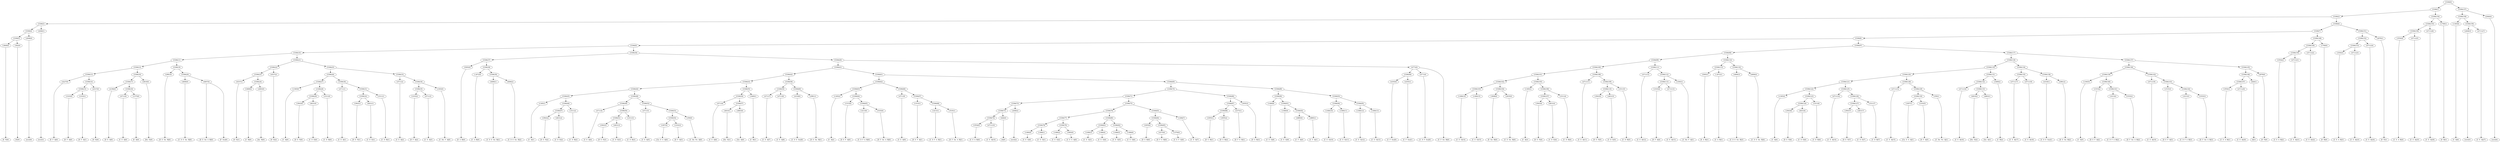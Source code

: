 digraph sample{
"L3849(0)"->"[E  F](0)"
"L562(0)"->"[E](0)"
"L5306(5)"->"L3849(0)"
"L5306(5)"->"L562(0)"
"L2646(0)"->"[rest](0)"
"L5306(4)"->"L5306(5)"
"L5306(4)"->"L2646(0)"
"L2646(1)"->"[rest](1)"
"L5306(3)"->"L5306(4)"
"L5306(3)"->"L2646(1)"
"L4227(0)"->"[E  F  A](0)"
"L3103(0)"->"[D  F  A](0)"
"L3103(1)"->"[D  F  A](1)"
"L5306(15)"->"L3103(0)"
"L5306(15)"->"L3103(1)"
"L4537(0)"->"[D  E](0)"
"L5306(14)"->"L5306(15)"
"L5306(14)"->"L4537(0)"
"L5306(13)"->"L4227(0)"
"L5306(13)"->"L5306(14)"
"L4196(0)"->"[D  E  A](0)"
"L4711(0)"->"[C  E  A](0)"
"L1375(0)"->"[E  A](0)"
"L5306(18)"->"L4711(0)"
"L5306(18)"->"L1375(0)"
"L5306(17)"->"L4196(0)"
"L5306(17)"->"L5306(18)"
"L4810(0)"->"[Dis  E](0)"
"L5306(16)"->"L5306(17)"
"L5306(16)"->"L4810(0)"
"L5306(12)"->"L5306(13)"
"L5306(12)"->"L5306(16)"
"L2981(0)"->"[D  E  Gis  B](0)"
"L4606(0)"->"[C  D  E  Gis  B](0)"
"L4607(0)"->"[D  E  Gis  A  B](0)"
"L4607(0)"->"[F  Gis](0)"
"L5306(20)"->"L4606(0)"
"L5306(20)"->"L4607(0)"
"L5306(19)"->"L2981(0)"
"L5306(19)"->"L5306(20)"
"L5306(11)"->"L5306(12)"
"L5306(11)"->"L5306(19)"
"L4537(1)"->"[D  E](1)"
"L3469(0)"->"[C  B](0)"
"L4083(0)"->"[Ais  B](0)"
"L5306(24)"->"L3469(0)"
"L5306(24)"->"L4083(0)"
"L5306(23)"->"L4537(1)"
"L5306(23)"->"L5306(24)"
"L4537(2)"->"[D  E](2)"
"L5306(22)"->"L5306(23)"
"L5306(22)"->"L4537(2)"
"L1365(0)"->"[C  A](0)"
"L3943(0)"->"[D  E  F](0)"
"L4631(0)"->"[C  D  E](0)"
"L5306(29)"->"L3943(0)"
"L5306(29)"->"L4631(0)"
"L3311(0)"->"[C  D  B](0)"
"L5306(28)"->"L5306(29)"
"L5306(28)"->"L3311(0)"
"L5306(27)"->"L1365(0)"
"L5306(27)"->"L5306(28)"
"L4711(1)"->"[C  E  A](1)"
"L3943(1)"->"[D  E  F](1)"
"L4631(1)"->"[C  D  E](1)"
"L5306(32)"->"L3943(1)"
"L5306(32)"->"L4631(1)"
"L3311(1)"->"[C  D  B](1)"
"L5306(31)"->"L5306(32)"
"L5306(31)"->"L3311(1)"
"L5306(30)"->"L4711(1)"
"L5306(30)"->"L5306(31)"
"L5306(26)"->"L5306(27)"
"L5306(26)"->"L5306(30)"
"L4711(2)"->"[C  E  A](2)"
"L3103(2)"->"[D  F  A](2)"
"L4711(3)"->"[C  E  A](3)"
"L5306(35)"->"L3103(2)"
"L5306(35)"->"L4711(3)"
"L3393(0)"->"[C  Dis  F  A](0)"
"L5306(34)"->"L5306(35)"
"L5306(34)"->"L3393(0)"
"L5306(33)"->"L4711(2)"
"L5306(33)"->"L5306(34)"
"L5306(25)"->"L5306(26)"
"L5306(25)"->"L5306(33)"
"L5306(21)"->"L5306(22)"
"L5306(21)"->"L5306(25)"
"L5306(10)"->"L5306(11)"
"L5306(10)"->"L5306(21)"
"L5093(0)"->"[E  A  B](0)"
"L-2072(0)"->"[C  A  B](0)"
"L4606(1)"->"[C  D  E  Gis  B](1)"
"L4606(2)"->"[C  D  E  Gis  B](2)"
"L5306(39)"->"L4606(1)"
"L5306(39)"->"L4606(2)"
"L5306(38)"->"L-2072(0)"
"L5306(38)"->"L5306(39)"
"L5306(37)"->"L5093(0)"
"L5306(37)"->"L5306(38)"
"L1365(1)"->"[C  A](1)"
"L3943(2)"->"[D  E  F](2)"
"L4631(2)"->"[C  D  E](2)"
"L5306(47)"->"L3943(2)"
"L5306(47)"->"L4631(2)"
"L3311(2)"->"[C  D  B](2)"
"L5306(46)"->"L5306(47)"
"L5306(46)"->"L3311(2)"
"L5306(45)"->"L1365(1)"
"L5306(45)"->"L5306(46)"
"L4711(4)"->"[C  E  A](4)"
"L3943(3)"->"[D  E  F](3)"
"L4631(3)"->"[C  D  E](3)"
"L5306(51)"->"L3943(3)"
"L5306(51)"->"L4631(3)"
"L3311(3)"->"[C  D  B](3)"
"L5306(50)"->"L5306(51)"
"L5306(50)"->"L3311(3)"
"L5306(49)"->"L4711(4)"
"L5306(49)"->"L5306(50)"
"L4711(5)"->"[C  E  A](5)"
"L1857(0)"->"[Cis  E  G  A](0)"
"L3103(3)"->"[D  F  A](3)"
"L5306(54)"->"L1857(0)"
"L5306(54)"->"L3103(3)"
"L359(0)"->"[C  Dis  Fis  A](0)"
"L5306(53)"->"L5306(54)"
"L5306(53)"->"L359(0)"
"L5306(52)"->"L4711(5)"
"L5306(52)"->"L5306(53)"
"L5306(48)"->"L5306(49)"
"L5306(48)"->"L5306(52)"
"L5306(44)"->"L5306(45)"
"L5306(44)"->"L5306(48)"
"L4711(6)"->"[C  E  A](6)"
"L4810(1)"->"[Dis  E](1)"
"L4863(0)"->"[Gis  A](0)"
"L5306(57)"->"L4810(1)"
"L5306(57)"->"L4863(0)"
"L5306(56)"->"L4711(6)"
"L5306(56)"->"L5306(57)"
"L3469(1)"->"[C  B](1)"
"L5306(55)"->"L5306(56)"
"L5306(55)"->"L3469(1)"
"L5306(43)"->"L5306(44)"
"L5306(43)"->"L5306(55)"
"L4711(7)"->"[C  E  A](7)"
"L4711(8)"->"[C  E  A](8)"
"L5306(59)"->"L4711(7)"
"L5306(59)"->"L4711(8)"
"L4318(0)"->"[C  D  E  Gis](0)"
"L2981(1)"->"[D  E  Gis  B](1)"
"L5306(60)"->"L4318(0)"
"L5306(60)"->"L2981(1)"
"L5306(58)"->"L5306(59)"
"L5306(58)"->"L5306(60)"
"L5306(42)"->"L5306(43)"
"L5306(42)"->"L5306(58)"
"L1365(2)"->"[C  A](2)"
"L1515(0)"->"[D  E  F  A](0)"
"L3213(0)"->"[C  D  F  A  B](0)"
"L3535(0)"->"[D  F  Gis  A  B](0)"
"L5306(65)"->"L3213(0)"
"L5306(65)"->"L3535(0)"
"L5306(64)"->"L1515(0)"
"L5306(64)"->"L5306(65)"
"L5306(63)"->"L1365(2)"
"L5306(63)"->"L5306(64)"
"L4711(9)"->"[C  E  A](9)"
"L1515(1)"->"[D  E  F  A](1)"
"L3213(1)"->"[C  D  F  A  B](1)"
"L3535(1)"->"[D  F  Gis  A  B](1)"
"L5306(68)"->"L3213(1)"
"L5306(68)"->"L3535(1)"
"L5306(67)"->"L1515(1)"
"L5306(67)"->"L5306(68)"
"L5306(66)"->"L4711(9)"
"L5306(66)"->"L5306(67)"
"L5306(62)"->"L5306(63)"
"L5306(62)"->"L5306(66)"
"L3554(0)"->"[C  E  A  B](0)"
"L4711(10)"->"[C  E  A](10)"
"L5306(74)"->"L3554(0)"
"L5306(74)"->"L4711(10)"
"L826(0)"->"[A](0)"
"L5306(73)"->"L5306(74)"
"L5306(73)"->"L826(0)"
"L2646(2)"->"[rest](2)"
"L5306(72)"->"L5306(73)"
"L5306(72)"->"L2646(2)"
"L1484(0)"->"[C  E  G](0)"
"L1484(1)"->"[C  E  G](1)"
"L5306(78)"->"L1484(0)"
"L5306(78)"->"L1484(1)"
"L1484(2)"->"[C  E  G](2)"
"L3083(0)"->"[C  E  G  A](0)"
"L5306(79)"->"L1484(2)"
"L5306(79)"->"L3083(0)"
"L5306(77)"->"L5306(78)"
"L5306(77)"->"L5306(79)"
"L1484(3)"->"[C  E  G](3)"
"L1484(4)"->"[C  E  G](4)"
"L5306(81)"->"L1484(3)"
"L5306(81)"->"L1484(4)"
"L1484(5)"->"[C  E  G](5)"
"L1484(6)"->"[C  E  G](6)"
"L5306(82)"->"L1484(5)"
"L5306(82)"->"L1484(6)"
"L5306(80)"->"L5306(81)"
"L5306(80)"->"L5306(82)"
"L5306(76)"->"L5306(77)"
"L5306(76)"->"L5306(80)"
"L3055(0)"->"[D  G  B](0)"
"L4375(0)"->"[D  F  G  B](0)"
"L1576(0)"->"[C  E  F  G](0)"
"L5306(85)"->"L4375(0)"
"L5306(85)"->"L1576(0)"
"L5306(84)"->"L3055(0)"
"L5306(84)"->"L5306(85)"
"L1484(7)"->"[C  E  G](7)"
"L5306(83)"->"L5306(84)"
"L5306(83)"->"L1484(7)"
"L5306(75)"->"L5306(76)"
"L5306(75)"->"L5306(83)"
"L5306(71)"->"L5306(72)"
"L5306(71)"->"L5306(75)"
"L3055(1)"->"[D  G  B](1)"
"L3055(2)"->"[D  G  B](2)"
"L5306(88)"->"L3055(1)"
"L5306(88)"->"L3055(2)"
"L4375(1)"->"[D  F  G  B](1)"
"L5306(87)"->"L5306(88)"
"L5306(87)"->"L4375(1)"
"L3055(3)"->"[D  G  B](3)"
"L5306(86)"->"L5306(87)"
"L5306(86)"->"L3055(3)"
"L5306(70)"->"L5306(71)"
"L5306(70)"->"L5306(86)"
"L1484(8)"->"[C  E  G](8)"
"L1484(9)"->"[C  E  G](9)"
"L4885(0)"->"[C  F  A](0)"
"L4885(1)"->"[C  F  A](1)"
"L5306(92)"->"L4885(0)"
"L5306(92)"->"L4885(1)"
"L5306(91)"->"L1484(9)"
"L5306(91)"->"L5306(92)"
"L5306(90)"->"L1484(8)"
"L5306(90)"->"L5306(91)"
"L1484(10)"->"[C  E  G](10)"
"L1484(11)"->"[C  E  G](11)"
"L5306(94)"->"L1484(10)"
"L5306(94)"->"L1484(11)"
"L1484(12)"->"[C  E  G](12)"
"L1484(13)"->"[C  E  G](13)"
"L5306(95)"->"L1484(12)"
"L5306(95)"->"L1484(13)"
"L5306(93)"->"L5306(94)"
"L5306(93)"->"L5306(95)"
"L5306(89)"->"L5306(90)"
"L5306(89)"->"L5306(93)"
"L5306(69)"->"L5306(70)"
"L5306(69)"->"L5306(89)"
"L5306(61)"->"L5306(62)"
"L5306(61)"->"L5306(69)"
"L5306(41)"->"L5306(42)"
"L5306(41)"->"L5306(61)"
"L4355(0)"->"[C  F  Gis](0)"
"L4355(1)"->"[C  F  Gis](1)"
"L5306(96)"->"L4355(0)"
"L5306(96)"->"L4355(1)"
"L4771(0)"->"[C  D  F  Gis](0)"
"L4773(0)"->"[C  F  Gis  B](0)"
"L4773(0)"->"L5306(96)"
"L4773(0)"->"L4771(0)"
"L5306(40)"->"L5306(41)"
"L5306(40)"->"L4773(0)"
"L5306(36)"->"L5306(37)"
"L5306(36)"->"L5306(40)"
"L5306(9)"->"L5306(10)"
"L5306(9)"->"L5306(36)"
"L1484(14)"->"[C  E  G](14)"
"L1484(15)"->"[C  E  G](15)"
"L5306(103)"->"L1484(14)"
"L5306(103)"->"L1484(15)"
"L3608(0)"->"[E  Gis  B](0)"
"L2835(0)"->"[C  E  Gis  B](0)"
"L5306(104)"->"L3608(0)"
"L5306(104)"->"L2835(0)"
"L5306(102)"->"L5306(103)"
"L5306(102)"->"L5306(104)"
"L1365(3)"->"[C  A](3)"
"L3943(4)"->"[D  E  F](4)"
"L4631(4)"->"[C  D  E](4)"
"L5306(107)"->"L3943(4)"
"L5306(107)"->"L4631(4)"
"L3311(4)"->"[C  D  B](4)"
"L5306(106)"->"L5306(107)"
"L5306(106)"->"L3311(4)"
"L5306(105)"->"L1365(3)"
"L5306(105)"->"L5306(106)"
"L5306(101)"->"L5306(102)"
"L5306(101)"->"L5306(105)"
"L4711(11)"->"[C  E  A](11)"
"L3943(5)"->"[D  E  F](5)"
"L4631(5)"->"[C  D  E](5)"
"L5306(110)"->"L3943(5)"
"L5306(110)"->"L4631(5)"
"L3311(5)"->"[C  D  B](5)"
"L5306(109)"->"L5306(110)"
"L5306(109)"->"L3311(5)"
"L5306(108)"->"L4711(11)"
"L5306(108)"->"L5306(109)"
"L5306(100)"->"L5306(101)"
"L5306(100)"->"L5306(108)"
"L4711(12)"->"[C  E  A](12)"
"L3103(4)"->"[D  F  A](4)"
"L4711(13)"->"[C  E  A](13)"
"L5306(113)"->"L3103(4)"
"L5306(113)"->"L4711(13)"
"L3393(1)"->"[C  Dis  F  A](1)"
"L5306(112)"->"L5306(113)"
"L5306(112)"->"L3393(1)"
"L5306(111)"->"L4711(12)"
"L5306(111)"->"L5306(112)"
"L5306(99)"->"L5306(100)"
"L5306(99)"->"L5306(111)"
"L5093(1)"->"[E  A  B](1)"
"L-2072(1)"->"[C  A  B](1)"
"L5306(115)"->"L5093(1)"
"L5306(115)"->"L-2072(1)"
"L4606(3)"->"[C  D  E  Gis  B](3)"
"L4606(4)"->"[C  D  E  Gis  B](4)"
"L5306(116)"->"L4606(3)"
"L5306(116)"->"L4606(4)"
"L5306(114)"->"L5306(115)"
"L5306(114)"->"L5306(116)"
"L5306(98)"->"L5306(99)"
"L5306(98)"->"L5306(114)"
"L1365(4)"->"[C  A](4)"
"L3943(6)"->"[D  E  F](6)"
"L4631(6)"->"[C  D  E](6)"
"L5306(124)"->"L3943(6)"
"L5306(124)"->"L4631(6)"
"L3311(6)"->"[C  D  B](6)"
"L5306(123)"->"L5306(124)"
"L5306(123)"->"L3311(6)"
"L5306(122)"->"L1365(4)"
"L5306(122)"->"L5306(123)"
"L4711(14)"->"[C  E  A](14)"
"L3943(7)"->"[D  E  F](7)"
"L4631(7)"->"[C  D  E](7)"
"L5306(127)"->"L3943(7)"
"L5306(127)"->"L4631(7)"
"L3311(7)"->"[C  D  B](7)"
"L5306(126)"->"L5306(127)"
"L5306(126)"->"L3311(7)"
"L5306(125)"->"L4711(14)"
"L5306(125)"->"L5306(126)"
"L5306(121)"->"L5306(122)"
"L5306(121)"->"L5306(125)"
"L4711(15)"->"[C  E  A](15)"
"L1857(1)"->"[Cis  E  G  A](1)"
"L3103(5)"->"[D  F  A](5)"
"L5306(130)"->"L1857(1)"
"L5306(130)"->"L3103(5)"
"L359(1)"->"[C  Dis  Fis  A](1)"
"L5306(129)"->"L5306(130)"
"L5306(129)"->"L359(1)"
"L5306(128)"->"L4711(15)"
"L5306(128)"->"L5306(129)"
"L5306(120)"->"L5306(121)"
"L5306(120)"->"L5306(128)"
"L4711(16)"->"[C  E  A](16)"
"L4810(2)"->"[Dis  E](2)"
"L4863(1)"->"[Gis  A](1)"
"L5306(133)"->"L4810(2)"
"L5306(133)"->"L4863(1)"
"L5306(132)"->"L4711(16)"
"L5306(132)"->"L5306(133)"
"L3469(2)"->"[C  B](2)"
"L5306(131)"->"L5306(132)"
"L5306(131)"->"L3469(2)"
"L5306(119)"->"L5306(120)"
"L5306(119)"->"L5306(131)"
"L4711(17)"->"[C  E  A](17)"
"L4711(18)"->"[C  E  A](18)"
"L5306(135)"->"L4711(17)"
"L5306(135)"->"L4711(18)"
"L4318(1)"->"[C  D  E  Gis](1)"
"L2981(2)"->"[D  E  Gis  B](2)"
"L5306(136)"->"L4318(1)"
"L5306(136)"->"L2981(2)"
"L5306(134)"->"L5306(135)"
"L5306(134)"->"L5306(136)"
"L5306(118)"->"L5306(119)"
"L5306(118)"->"L5306(134)"
"L1365(5)"->"[C  A](5)"
"L1515(2)"->"[D  E  F  A](2)"
"L3213(2)"->"[C  D  F  A  B](2)"
"L3535(2)"->"[D  F  Gis  A  B](2)"
"L5306(141)"->"L3213(2)"
"L5306(141)"->"L3535(2)"
"L5306(140)"->"L1515(2)"
"L5306(140)"->"L5306(141)"
"L5306(139)"->"L1365(5)"
"L5306(139)"->"L5306(140)"
"L4711(19)"->"[C  E  A](19)"
"L1515(3)"->"[D  E  F  A](3)"
"L3213(3)"->"[C  D  F  A  B](3)"
"L3535(3)"->"[D  F  Gis  A  B](3)"
"L5306(144)"->"L3213(3)"
"L5306(144)"->"L3535(3)"
"L5306(143)"->"L1515(3)"
"L5306(143)"->"L5306(144)"
"L5306(142)"->"L4711(19)"
"L5306(142)"->"L5306(143)"
"L5306(138)"->"L5306(139)"
"L5306(138)"->"L5306(142)"
"L3554(1)"->"[C  E  A  B](1)"
"L4711(20)"->"[C  E  A](20)"
"L5306(147)"->"L3554(1)"
"L5306(147)"->"L4711(20)"
"L826(1)"->"[A](1)"
"L5306(146)"->"L5306(147)"
"L5306(146)"->"L826(1)"
"L2878(0)"->"[D  F](0)"
"L5306(145)"->"L5306(146)"
"L5306(145)"->"L2878(0)"
"L5306(137)"->"L5306(138)"
"L5306(137)"->"L5306(145)"
"L5306(117)"->"L5306(118)"
"L5306(117)"->"L5306(137)"
"L5306(97)"->"L5306(98)"
"L5306(97)"->"L5306(117)"
"L5306(8)"->"L5306(9)"
"L5306(8)"->"L5306(97)"
"L3554(2)"->"[C  E  A  B](2)"
"L4711(21)"->"[C  E  A](21)"
"L5306(150)"->"L3554(2)"
"L5306(150)"->"L4711(21)"
"L4711(22)"->"[C  E  A](22)"
"L5306(149)"->"L5306(150)"
"L5306(149)"->"L4711(22)"
"L1769(0)"->"[D  B](0)"
"L5306(148)"->"L5306(149)"
"L5306(148)"->"L1769(0)"
"L5306(7)"->"L5306(8)"
"L5306(7)"->"L5306(148)"
"L3554(3)"->"[C  E  A  B](3)"
"L4711(23)"->"[C  E  A](23)"
"L5306(153)"->"L3554(3)"
"L5306(153)"->"L4711(23)"
"L4711(24)"->"[C  E  A](24)"
"L5306(152)"->"L5306(153)"
"L5306(152)"->"L4711(24)"
"L2878(1)"->"[D  F](1)"
"L5306(151)"->"L5306(152)"
"L5306(151)"->"L2878(1)"
"L5306(6)"->"L5306(7)"
"L5306(6)"->"L5306(151)"
"L5306(2)"->"L5306(3)"
"L5306(2)"->"L5306(6)"
"L3554(4)"->"[C  E  A  B](4)"
"L4711(25)"->"[C  E  A](25)"
"L5306(156)"->"L3554(4)"
"L5306(156)"->"L4711(25)"
"L4711(26)"->"[C  E  A](26)"
"L5306(155)"->"L5306(156)"
"L5306(155)"->"L4711(26)"
"L1769(1)"->"[D  B](1)"
"L5306(154)"->"L5306(155)"
"L5306(154)"->"L1769(1)"
"L5306(1)"->"L5306(2)"
"L5306(1)"->"L5306(154)"
"L1365(6)"->"[C  A](6)"
"L2646(3)"->"[rest](3)"
"L4711(27)"->"[C  E  A](27)"
"L5306(159)"->"L2646(3)"
"L5306(159)"->"L4711(27)"
"L5306(158)"->"L1365(6)"
"L5306(158)"->"L5306(159)"
"L2646(4)"->"[rest](4)"
"L5306(157)"->"L5306(158)"
"L5306(157)"->"L2646(4)"
"L5306(0)"->"L5306(1)"
"L5306(0)"->"L5306(157)"
{rank = min; "L5306(0)"}
{rank = same; "L5306(1)"; "L5306(157)";}
{rank = same; "L5306(2)"; "L5306(154)"; "L5306(158)"; "L2646(4)";}
{rank = same; "L5306(3)"; "L5306(6)"; "L5306(155)"; "L1769(1)"; "L1365(6)"; "L5306(159)";}
{rank = same; "L5306(4)"; "L2646(1)"; "L5306(7)"; "L5306(151)"; "L5306(156)"; "L4711(26)"; "L2646(3)"; "L4711(27)";}
{rank = same; "L5306(5)"; "L2646(0)"; "L5306(8)"; "L5306(148)"; "L5306(152)"; "L2878(1)"; "L3554(4)"; "L4711(25)";}
{rank = same; "L3849(0)"; "L562(0)"; "L5306(9)"; "L5306(97)"; "L5306(149)"; "L1769(0)"; "L5306(153)"; "L4711(24)";}
{rank = same; "L5306(10)"; "L5306(36)"; "L5306(98)"; "L5306(117)"; "L5306(150)"; "L4711(22)"; "L3554(3)"; "L4711(23)";}
{rank = same; "L5306(11)"; "L5306(21)"; "L5306(37)"; "L5306(40)"; "L5306(99)"; "L5306(114)"; "L5306(118)"; "L5306(137)"; "L3554(2)"; "L4711(21)";}
{rank = same; "L5306(12)"; "L5306(19)"; "L5306(22)"; "L5306(25)"; "L5093(0)"; "L5306(38)"; "L5306(41)"; "L4773(0)"; "L5306(100)"; "L5306(111)"; "L5306(115)"; "L5306(116)"; "L5306(119)"; "L5306(134)"; "L5306(138)"; "L5306(145)";}
{rank = same; "L5306(13)"; "L5306(16)"; "L2981(0)"; "L5306(20)"; "L5306(23)"; "L4537(2)"; "L5306(26)"; "L5306(33)"; "L-2072(0)"; "L5306(39)"; "L5306(42)"; "L5306(61)"; "L5306(96)"; "L4771(0)"; "L5306(101)"; "L5306(108)"; "L4711(12)"; "L5306(112)"; "L5093(1)"; "L-2072(1)"; "L4606(3)"; "L4606(4)"; "L5306(120)"; "L5306(131)"; "L5306(135)"; "L5306(136)"; "L5306(139)"; "L5306(142)"; "L5306(146)"; "L2878(0)";}
{rank = same; "L4227(0)"; "L5306(14)"; "L5306(17)"; "L4810(0)"; "L4606(0)"; "L4607(0)"; "L4537(1)"; "L5306(24)"; "L5306(27)"; "L5306(30)"; "L4711(2)"; "L5306(34)"; "L4606(1)"; "L4606(2)"; "L5306(43)"; "L5306(58)"; "L5306(62)"; "L5306(69)"; "L4355(0)"; "L4355(1)"; "L5306(102)"; "L5306(105)"; "L4711(11)"; "L5306(109)"; "L5306(113)"; "L3393(1)"; "L5306(121)"; "L5306(128)"; "L5306(132)"; "L3469(2)"; "L4711(17)"; "L4711(18)"; "L4318(1)"; "L2981(2)"; "L1365(5)"; "L5306(140)"; "L4711(19)"; "L5306(143)"; "L5306(147)"; "L826(1)";}
{rank = same; "L5306(15)"; "L4537(0)"; "L4196(0)"; "L5306(18)"; "L3469(0)"; "L4083(0)"; "L1365(0)"; "L5306(28)"; "L4711(1)"; "L5306(31)"; "L5306(35)"; "L3393(0)"; "L5306(44)"; "L5306(55)"; "L5306(59)"; "L5306(60)"; "L5306(63)"; "L5306(66)"; "L5306(70)"; "L5306(89)"; "L5306(103)"; "L5306(104)"; "L1365(3)"; "L5306(106)"; "L5306(110)"; "L3311(5)"; "L3103(4)"; "L4711(13)"; "L5306(122)"; "L5306(125)"; "L4711(15)"; "L5306(129)"; "L4711(16)"; "L5306(133)"; "L1515(2)"; "L5306(141)"; "L1515(3)"; "L5306(144)"; "L3554(1)"; "L4711(20)";}
{rank = same; "L3103(0)"; "L3103(1)"; "L4711(0)"; "L1375(0)"; "L5306(29)"; "L3311(0)"; "L5306(32)"; "L3311(1)"; "L3103(2)"; "L4711(3)"; "L5306(45)"; "L5306(48)"; "L5306(56)"; "L3469(1)"; "L4711(7)"; "L4711(8)"; "L4318(0)"; "L2981(1)"; "L1365(2)"; "L5306(64)"; "L4711(9)"; "L5306(67)"; "L5306(71)"; "L5306(86)"; "L5306(90)"; "L5306(93)"; "L1484(14)"; "L1484(15)"; "L3608(0)"; "L2835(0)"; "L5306(107)"; "L3311(4)"; "L3943(5)"; "L4631(5)"; "L1365(4)"; "L5306(123)"; "L4711(14)"; "L5306(126)"; "L5306(130)"; "L359(1)"; "L4810(2)"; "L4863(1)"; "L3213(2)"; "L3535(2)"; "L3213(3)"; "L3535(3)";}
{rank = same; "L3943(0)"; "L4631(0)"; "L3943(1)"; "L4631(1)"; "L1365(1)"; "L5306(46)"; "L5306(49)"; "L5306(52)"; "L4711(6)"; "L5306(57)"; "L1515(0)"; "L5306(65)"; "L1515(1)"; "L5306(68)"; "L5306(72)"; "L5306(75)"; "L5306(87)"; "L3055(3)"; "L1484(8)"; "L5306(91)"; "L5306(94)"; "L5306(95)"; "L3943(4)"; "L4631(4)"; "L5306(124)"; "L3311(6)"; "L5306(127)"; "L3311(7)"; "L1857(1)"; "L3103(5)";}
{rank = same; "L5306(47)"; "L3311(2)"; "L4711(4)"; "L5306(50)"; "L4711(5)"; "L5306(53)"; "L4810(1)"; "L4863(0)"; "L3213(0)"; "L3535(0)"; "L3213(1)"; "L3535(1)"; "L5306(73)"; "L2646(2)"; "L5306(76)"; "L5306(83)"; "L5306(88)"; "L4375(1)"; "L1484(9)"; "L5306(92)"; "L1484(10)"; "L1484(11)"; "L1484(12)"; "L1484(13)"; "L3943(6)"; "L4631(6)"; "L3943(7)"; "L4631(7)";}
{rank = same; "L3943(2)"; "L4631(2)"; "L5306(51)"; "L3311(3)"; "L5306(54)"; "L359(0)"; "L5306(74)"; "L826(0)"; "L5306(77)"; "L5306(80)"; "L5306(84)"; "L1484(7)"; "L3055(1)"; "L3055(2)"; "L4885(0)"; "L4885(1)";}
{rank = same; "L3943(3)"; "L4631(3)"; "L1857(0)"; "L3103(3)"; "L3554(0)"; "L4711(10)"; "L5306(78)"; "L5306(79)"; "L5306(81)"; "L5306(82)"; "L3055(0)"; "L5306(85)";}
{rank = same; "L1484(0)"; "L1484(1)"; "L1484(2)"; "L3083(0)"; "L1484(3)"; "L1484(4)"; "L1484(5)"; "L1484(6)"; "L4375(0)"; "L1576(0)";}
{rank = max; "[A](0)"; "[A](1)"; "[Ais  B](0)"; "[C  A  B](0)"; "[C  A  B](1)"; "[C  A](0)"; "[C  A](1)"; "[C  A](2)"; "[C  A](3)"; "[C  A](4)"; "[C  A](5)"; "[C  A](6)"; "[C  B](0)"; "[C  B](1)"; "[C  B](2)"; "[C  D  B](0)"; "[C  D  B](1)"; "[C  D  B](2)"; "[C  D  B](3)"; "[C  D  B](4)"; "[C  D  B](5)"; "[C  D  B](6)"; "[C  D  B](7)"; "[C  D  E  Gis  B](0)"; "[C  D  E  Gis  B](1)"; "[C  D  E  Gis  B](2)"; "[C  D  E  Gis  B](3)"; "[C  D  E  Gis  B](4)"; "[C  D  E  Gis](0)"; "[C  D  E  Gis](1)"; "[C  D  E](0)"; "[C  D  E](1)"; "[C  D  E](2)"; "[C  D  E](3)"; "[C  D  E](4)"; "[C  D  E](5)"; "[C  D  E](6)"; "[C  D  E](7)"; "[C  D  F  A  B](0)"; "[C  D  F  A  B](1)"; "[C  D  F  A  B](2)"; "[C  D  F  A  B](3)"; "[C  D  F  Gis](0)"; "[C  Dis  F  A](0)"; "[C  Dis  F  A](1)"; "[C  Dis  Fis  A](0)"; "[C  Dis  Fis  A](1)"; "[C  E  A  B](0)"; "[C  E  A  B](1)"; "[C  E  A  B](2)"; "[C  E  A  B](3)"; "[C  E  A  B](4)"; "[C  E  A](0)"; "[C  E  A](1)"; "[C  E  A](10)"; "[C  E  A](11)"; "[C  E  A](12)"; "[C  E  A](13)"; "[C  E  A](14)"; "[C  E  A](15)"; "[C  E  A](16)"; "[C  E  A](17)"; "[C  E  A](18)"; "[C  E  A](19)"; "[C  E  A](2)"; "[C  E  A](20)"; "[C  E  A](21)"; "[C  E  A](22)"; "[C  E  A](23)"; "[C  E  A](24)"; "[C  E  A](25)"; "[C  E  A](26)"; "[C  E  A](27)"; "[C  E  A](3)"; "[C  E  A](4)"; "[C  E  A](5)"; "[C  E  A](6)"; "[C  E  A](7)"; "[C  E  A](8)"; "[C  E  A](9)"; "[C  E  F  G](0)"; "[C  E  G  A](0)"; "[C  E  G](0)"; "[C  E  G](1)"; "[C  E  G](10)"; "[C  E  G](11)"; "[C  E  G](12)"; "[C  E  G](13)"; "[C  E  G](14)"; "[C  E  G](15)"; "[C  E  G](2)"; "[C  E  G](3)"; "[C  E  G](4)"; "[C  E  G](5)"; "[C  E  G](6)"; "[C  E  G](7)"; "[C  E  G](8)"; "[C  E  G](9)"; "[C  E  Gis  B](0)"; "[C  F  A](0)"; "[C  F  A](1)"; "[C  F  Gis  B](0)"; "[C  F  Gis](0)"; "[C  F  Gis](1)"; "[Cis  E  G  A](0)"; "[Cis  E  G  A](1)"; "[D  B](0)"; "[D  B](1)"; "[D  E  A](0)"; "[D  E  F  A](0)"; "[D  E  F  A](1)"; "[D  E  F  A](2)"; "[D  E  F  A](3)"; "[D  E  F](0)"; "[D  E  F](1)"; "[D  E  F](2)"; "[D  E  F](3)"; "[D  E  F](4)"; "[D  E  F](5)"; "[D  E  F](6)"; "[D  E  F](7)"; "[D  E  Gis  A  B](0)"; "[D  E  Gis  B](0)"; "[D  E  Gis  B](1)"; "[D  E  Gis  B](2)"; "[D  E](0)"; "[D  E](1)"; "[D  E](2)"; "[D  F  A](0)"; "[D  F  A](1)"; "[D  F  A](2)"; "[D  F  A](3)"; "[D  F  A](4)"; "[D  F  A](5)"; "[D  F  G  B](0)"; "[D  F  G  B](1)"; "[D  F  Gis  A  B](0)"; "[D  F  Gis  A  B](1)"; "[D  F  Gis  A  B](2)"; "[D  F  Gis  A  B](3)"; "[D  F](0)"; "[D  F](1)"; "[D  G  B](0)"; "[D  G  B](1)"; "[D  G  B](2)"; "[D  G  B](3)"; "[Dis  E](0)"; "[Dis  E](1)"; "[Dis  E](2)"; "[E  A  B](0)"; "[E  A  B](1)"; "[E  A](0)"; "[E  F  A](0)"; "[E  F](0)"; "[E  Gis  B](0)"; "[E](0)"; "[F  Gis](0)"; "[Gis  A](0)"; "[Gis  A](1)"; "[rest](0)"; "[rest](1)"; "[rest](2)"; "[rest](3)"; "[rest](4)";}
}